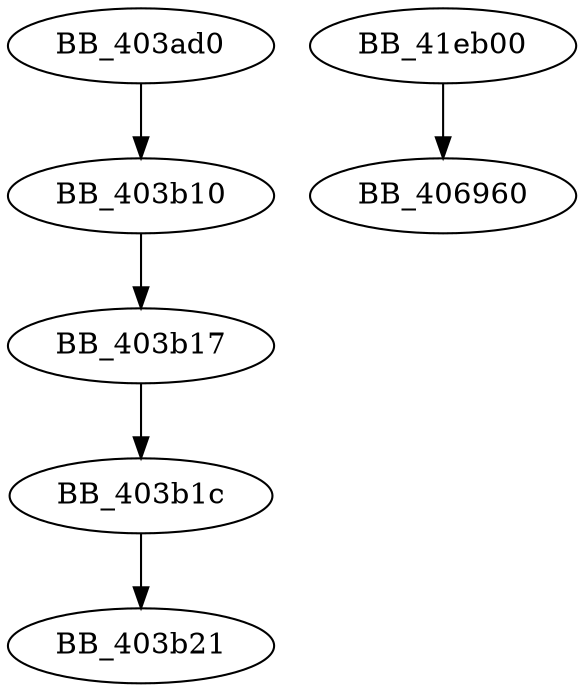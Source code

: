 DiGraph sub_403AD0{
BB_403ad0->BB_403b10
BB_403b10->BB_403b17
BB_403b17->BB_403b1c
BB_403b1c->BB_403b21
BB_41eb00->BB_406960
}
